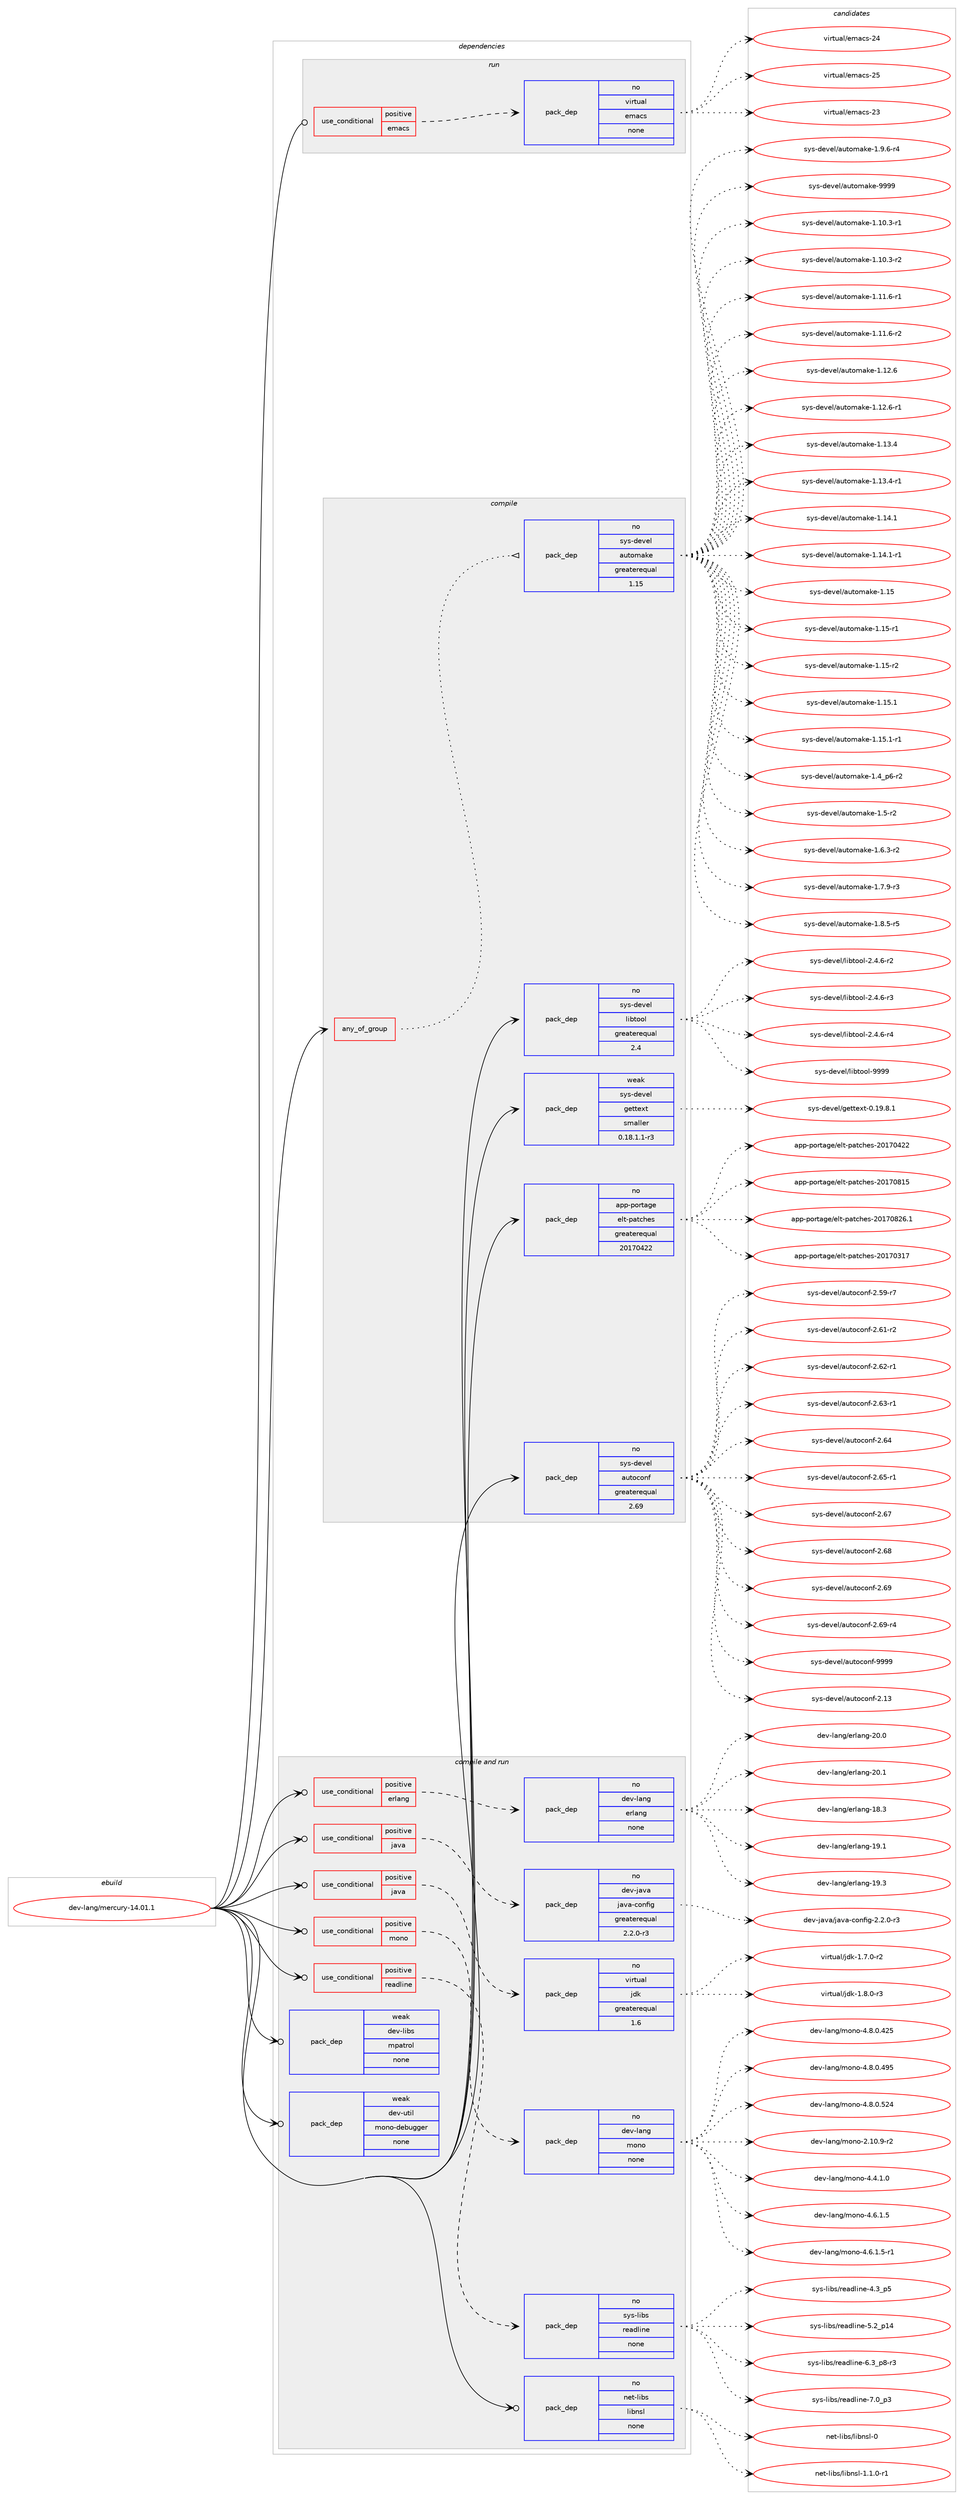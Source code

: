 digraph prolog {

# *************
# Graph options
# *************

newrank=true;
concentrate=true;
compound=true;
graph [rankdir=LR,fontname=Helvetica,fontsize=10,ranksep=1.5];#, ranksep=2.5, nodesep=0.2];
edge  [arrowhead=vee];
node  [fontname=Helvetica,fontsize=10];

# **********
# The ebuild
# **********

subgraph cluster_leftcol {
color=gray;
rank=same;
label=<<i>ebuild</i>>;
id [label="dev-lang/mercury-14.01.1", color=red, width=4, href="../dev-lang/mercury-14.01.1.svg"];
}

# ****************
# The dependencies
# ****************

subgraph cluster_midcol {
color=gray;
label=<<i>dependencies</i>>;
subgraph cluster_compile {
fillcolor="#eeeeee";
style=filled;
label=<<i>compile</i>>;
subgraph any3047 {
dependency107319 [label=<<TABLE BORDER="0" CELLBORDER="1" CELLSPACING="0" CELLPADDING="4"><TR><TD CELLPADDING="10">any_of_group</TD></TR></TABLE>>, shape=none, color=red];subgraph pack81252 {
dependency107320 [label=<<TABLE BORDER="0" CELLBORDER="1" CELLSPACING="0" CELLPADDING="4" WIDTH="220"><TR><TD ROWSPAN="6" CELLPADDING="30">pack_dep</TD></TR><TR><TD WIDTH="110">no</TD></TR><TR><TD>sys-devel</TD></TR><TR><TD>automake</TD></TR><TR><TD>greaterequal</TD></TR><TR><TD>1.15</TD></TR></TABLE>>, shape=none, color=blue];
}
dependency107319:e -> dependency107320:w [weight=20,style="dotted",arrowhead="oinv"];
}
id:e -> dependency107319:w [weight=20,style="solid",arrowhead="vee"];
subgraph pack81253 {
dependency107321 [label=<<TABLE BORDER="0" CELLBORDER="1" CELLSPACING="0" CELLPADDING="4" WIDTH="220"><TR><TD ROWSPAN="6" CELLPADDING="30">pack_dep</TD></TR><TR><TD WIDTH="110">no</TD></TR><TR><TD>app-portage</TD></TR><TR><TD>elt-patches</TD></TR><TR><TD>greaterequal</TD></TR><TR><TD>20170422</TD></TR></TABLE>>, shape=none, color=blue];
}
id:e -> dependency107321:w [weight=20,style="solid",arrowhead="vee"];
subgraph pack81254 {
dependency107322 [label=<<TABLE BORDER="0" CELLBORDER="1" CELLSPACING="0" CELLPADDING="4" WIDTH="220"><TR><TD ROWSPAN="6" CELLPADDING="30">pack_dep</TD></TR><TR><TD WIDTH="110">no</TD></TR><TR><TD>sys-devel</TD></TR><TR><TD>autoconf</TD></TR><TR><TD>greaterequal</TD></TR><TR><TD>2.69</TD></TR></TABLE>>, shape=none, color=blue];
}
id:e -> dependency107322:w [weight=20,style="solid",arrowhead="vee"];
subgraph pack81255 {
dependency107323 [label=<<TABLE BORDER="0" CELLBORDER="1" CELLSPACING="0" CELLPADDING="4" WIDTH="220"><TR><TD ROWSPAN="6" CELLPADDING="30">pack_dep</TD></TR><TR><TD WIDTH="110">no</TD></TR><TR><TD>sys-devel</TD></TR><TR><TD>libtool</TD></TR><TR><TD>greaterequal</TD></TR><TR><TD>2.4</TD></TR></TABLE>>, shape=none, color=blue];
}
id:e -> dependency107323:w [weight=20,style="solid",arrowhead="vee"];
subgraph pack81256 {
dependency107324 [label=<<TABLE BORDER="0" CELLBORDER="1" CELLSPACING="0" CELLPADDING="4" WIDTH="220"><TR><TD ROWSPAN="6" CELLPADDING="30">pack_dep</TD></TR><TR><TD WIDTH="110">weak</TD></TR><TR><TD>sys-devel</TD></TR><TR><TD>gettext</TD></TR><TR><TD>smaller</TD></TR><TR><TD>0.18.1.1-r3</TD></TR></TABLE>>, shape=none, color=blue];
}
id:e -> dependency107324:w [weight=20,style="solid",arrowhead="vee"];
}
subgraph cluster_compileandrun {
fillcolor="#eeeeee";
style=filled;
label=<<i>compile and run</i>>;
subgraph cond22990 {
dependency107325 [label=<<TABLE BORDER="0" CELLBORDER="1" CELLSPACING="0" CELLPADDING="4"><TR><TD ROWSPAN="3" CELLPADDING="10">use_conditional</TD></TR><TR><TD>positive</TD></TR><TR><TD>erlang</TD></TR></TABLE>>, shape=none, color=red];
subgraph pack81257 {
dependency107326 [label=<<TABLE BORDER="0" CELLBORDER="1" CELLSPACING="0" CELLPADDING="4" WIDTH="220"><TR><TD ROWSPAN="6" CELLPADDING="30">pack_dep</TD></TR><TR><TD WIDTH="110">no</TD></TR><TR><TD>dev-lang</TD></TR><TR><TD>erlang</TD></TR><TR><TD>none</TD></TR><TR><TD></TD></TR></TABLE>>, shape=none, color=blue];
}
dependency107325:e -> dependency107326:w [weight=20,style="dashed",arrowhead="vee"];
}
id:e -> dependency107325:w [weight=20,style="solid",arrowhead="odotvee"];
subgraph cond22991 {
dependency107327 [label=<<TABLE BORDER="0" CELLBORDER="1" CELLSPACING="0" CELLPADDING="4"><TR><TD ROWSPAN="3" CELLPADDING="10">use_conditional</TD></TR><TR><TD>positive</TD></TR><TR><TD>java</TD></TR></TABLE>>, shape=none, color=red];
subgraph pack81258 {
dependency107328 [label=<<TABLE BORDER="0" CELLBORDER="1" CELLSPACING="0" CELLPADDING="4" WIDTH="220"><TR><TD ROWSPAN="6" CELLPADDING="30">pack_dep</TD></TR><TR><TD WIDTH="110">no</TD></TR><TR><TD>dev-java</TD></TR><TR><TD>java-config</TD></TR><TR><TD>greaterequal</TD></TR><TR><TD>2.2.0-r3</TD></TR></TABLE>>, shape=none, color=blue];
}
dependency107327:e -> dependency107328:w [weight=20,style="dashed",arrowhead="vee"];
}
id:e -> dependency107327:w [weight=20,style="solid",arrowhead="odotvee"];
subgraph cond22992 {
dependency107329 [label=<<TABLE BORDER="0" CELLBORDER="1" CELLSPACING="0" CELLPADDING="4"><TR><TD ROWSPAN="3" CELLPADDING="10">use_conditional</TD></TR><TR><TD>positive</TD></TR><TR><TD>java</TD></TR></TABLE>>, shape=none, color=red];
subgraph pack81259 {
dependency107330 [label=<<TABLE BORDER="0" CELLBORDER="1" CELLSPACING="0" CELLPADDING="4" WIDTH="220"><TR><TD ROWSPAN="6" CELLPADDING="30">pack_dep</TD></TR><TR><TD WIDTH="110">no</TD></TR><TR><TD>virtual</TD></TR><TR><TD>jdk</TD></TR><TR><TD>greaterequal</TD></TR><TR><TD>1.6</TD></TR></TABLE>>, shape=none, color=blue];
}
dependency107329:e -> dependency107330:w [weight=20,style="dashed",arrowhead="vee"];
}
id:e -> dependency107329:w [weight=20,style="solid",arrowhead="odotvee"];
subgraph cond22993 {
dependency107331 [label=<<TABLE BORDER="0" CELLBORDER="1" CELLSPACING="0" CELLPADDING="4"><TR><TD ROWSPAN="3" CELLPADDING="10">use_conditional</TD></TR><TR><TD>positive</TD></TR><TR><TD>mono</TD></TR></TABLE>>, shape=none, color=red];
subgraph pack81260 {
dependency107332 [label=<<TABLE BORDER="0" CELLBORDER="1" CELLSPACING="0" CELLPADDING="4" WIDTH="220"><TR><TD ROWSPAN="6" CELLPADDING="30">pack_dep</TD></TR><TR><TD WIDTH="110">no</TD></TR><TR><TD>dev-lang</TD></TR><TR><TD>mono</TD></TR><TR><TD>none</TD></TR><TR><TD></TD></TR></TABLE>>, shape=none, color=blue];
}
dependency107331:e -> dependency107332:w [weight=20,style="dashed",arrowhead="vee"];
}
id:e -> dependency107331:w [weight=20,style="solid",arrowhead="odotvee"];
subgraph cond22994 {
dependency107333 [label=<<TABLE BORDER="0" CELLBORDER="1" CELLSPACING="0" CELLPADDING="4"><TR><TD ROWSPAN="3" CELLPADDING="10">use_conditional</TD></TR><TR><TD>positive</TD></TR><TR><TD>readline</TD></TR></TABLE>>, shape=none, color=red];
subgraph pack81261 {
dependency107334 [label=<<TABLE BORDER="0" CELLBORDER="1" CELLSPACING="0" CELLPADDING="4" WIDTH="220"><TR><TD ROWSPAN="6" CELLPADDING="30">pack_dep</TD></TR><TR><TD WIDTH="110">no</TD></TR><TR><TD>sys-libs</TD></TR><TR><TD>readline</TD></TR><TR><TD>none</TD></TR><TR><TD></TD></TR></TABLE>>, shape=none, color=blue];
}
dependency107333:e -> dependency107334:w [weight=20,style="dashed",arrowhead="vee"];
}
id:e -> dependency107333:w [weight=20,style="solid",arrowhead="odotvee"];
subgraph pack81262 {
dependency107335 [label=<<TABLE BORDER="0" CELLBORDER="1" CELLSPACING="0" CELLPADDING="4" WIDTH="220"><TR><TD ROWSPAN="6" CELLPADDING="30">pack_dep</TD></TR><TR><TD WIDTH="110">no</TD></TR><TR><TD>net-libs</TD></TR><TR><TD>libnsl</TD></TR><TR><TD>none</TD></TR><TR><TD></TD></TR></TABLE>>, shape=none, color=blue];
}
id:e -> dependency107335:w [weight=20,style="solid",arrowhead="odotvee"];
subgraph pack81263 {
dependency107336 [label=<<TABLE BORDER="0" CELLBORDER="1" CELLSPACING="0" CELLPADDING="4" WIDTH="220"><TR><TD ROWSPAN="6" CELLPADDING="30">pack_dep</TD></TR><TR><TD WIDTH="110">weak</TD></TR><TR><TD>dev-libs</TD></TR><TR><TD>mpatrol</TD></TR><TR><TD>none</TD></TR><TR><TD></TD></TR></TABLE>>, shape=none, color=blue];
}
id:e -> dependency107336:w [weight=20,style="solid",arrowhead="odotvee"];
subgraph pack81264 {
dependency107337 [label=<<TABLE BORDER="0" CELLBORDER="1" CELLSPACING="0" CELLPADDING="4" WIDTH="220"><TR><TD ROWSPAN="6" CELLPADDING="30">pack_dep</TD></TR><TR><TD WIDTH="110">weak</TD></TR><TR><TD>dev-util</TD></TR><TR><TD>mono-debugger</TD></TR><TR><TD>none</TD></TR><TR><TD></TD></TR></TABLE>>, shape=none, color=blue];
}
id:e -> dependency107337:w [weight=20,style="solid",arrowhead="odotvee"];
}
subgraph cluster_run {
fillcolor="#eeeeee";
style=filled;
label=<<i>run</i>>;
subgraph cond22995 {
dependency107338 [label=<<TABLE BORDER="0" CELLBORDER="1" CELLSPACING="0" CELLPADDING="4"><TR><TD ROWSPAN="3" CELLPADDING="10">use_conditional</TD></TR><TR><TD>positive</TD></TR><TR><TD>emacs</TD></TR></TABLE>>, shape=none, color=red];
subgraph pack81265 {
dependency107339 [label=<<TABLE BORDER="0" CELLBORDER="1" CELLSPACING="0" CELLPADDING="4" WIDTH="220"><TR><TD ROWSPAN="6" CELLPADDING="30">pack_dep</TD></TR><TR><TD WIDTH="110">no</TD></TR><TR><TD>virtual</TD></TR><TR><TD>emacs</TD></TR><TR><TD>none</TD></TR><TR><TD></TD></TR></TABLE>>, shape=none, color=blue];
}
dependency107338:e -> dependency107339:w [weight=20,style="dashed",arrowhead="vee"];
}
id:e -> dependency107338:w [weight=20,style="solid",arrowhead="odot"];
}
}

# **************
# The candidates
# **************

subgraph cluster_choices {
rank=same;
color=gray;
label=<<i>candidates</i>>;

subgraph choice81252 {
color=black;
nodesep=1;
choice11512111545100101118101108479711711611110997107101454946494846514511449 [label="sys-devel/automake-1.10.3-r1", color=red, width=4,href="../sys-devel/automake-1.10.3-r1.svg"];
choice11512111545100101118101108479711711611110997107101454946494846514511450 [label="sys-devel/automake-1.10.3-r2", color=red, width=4,href="../sys-devel/automake-1.10.3-r2.svg"];
choice11512111545100101118101108479711711611110997107101454946494946544511449 [label="sys-devel/automake-1.11.6-r1", color=red, width=4,href="../sys-devel/automake-1.11.6-r1.svg"];
choice11512111545100101118101108479711711611110997107101454946494946544511450 [label="sys-devel/automake-1.11.6-r2", color=red, width=4,href="../sys-devel/automake-1.11.6-r2.svg"];
choice1151211154510010111810110847971171161111099710710145494649504654 [label="sys-devel/automake-1.12.6", color=red, width=4,href="../sys-devel/automake-1.12.6.svg"];
choice11512111545100101118101108479711711611110997107101454946495046544511449 [label="sys-devel/automake-1.12.6-r1", color=red, width=4,href="../sys-devel/automake-1.12.6-r1.svg"];
choice1151211154510010111810110847971171161111099710710145494649514652 [label="sys-devel/automake-1.13.4", color=red, width=4,href="../sys-devel/automake-1.13.4.svg"];
choice11512111545100101118101108479711711611110997107101454946495146524511449 [label="sys-devel/automake-1.13.4-r1", color=red, width=4,href="../sys-devel/automake-1.13.4-r1.svg"];
choice1151211154510010111810110847971171161111099710710145494649524649 [label="sys-devel/automake-1.14.1", color=red, width=4,href="../sys-devel/automake-1.14.1.svg"];
choice11512111545100101118101108479711711611110997107101454946495246494511449 [label="sys-devel/automake-1.14.1-r1", color=red, width=4,href="../sys-devel/automake-1.14.1-r1.svg"];
choice115121115451001011181011084797117116111109971071014549464953 [label="sys-devel/automake-1.15", color=red, width=4,href="../sys-devel/automake-1.15.svg"];
choice1151211154510010111810110847971171161111099710710145494649534511449 [label="sys-devel/automake-1.15-r1", color=red, width=4,href="../sys-devel/automake-1.15-r1.svg"];
choice1151211154510010111810110847971171161111099710710145494649534511450 [label="sys-devel/automake-1.15-r2", color=red, width=4,href="../sys-devel/automake-1.15-r2.svg"];
choice1151211154510010111810110847971171161111099710710145494649534649 [label="sys-devel/automake-1.15.1", color=red, width=4,href="../sys-devel/automake-1.15.1.svg"];
choice11512111545100101118101108479711711611110997107101454946495346494511449 [label="sys-devel/automake-1.15.1-r1", color=red, width=4,href="../sys-devel/automake-1.15.1-r1.svg"];
choice115121115451001011181011084797117116111109971071014549465295112544511450 [label="sys-devel/automake-1.4_p6-r2", color=red, width=4,href="../sys-devel/automake-1.4_p6-r2.svg"];
choice11512111545100101118101108479711711611110997107101454946534511450 [label="sys-devel/automake-1.5-r2", color=red, width=4,href="../sys-devel/automake-1.5-r2.svg"];
choice115121115451001011181011084797117116111109971071014549465446514511450 [label="sys-devel/automake-1.6.3-r2", color=red, width=4,href="../sys-devel/automake-1.6.3-r2.svg"];
choice115121115451001011181011084797117116111109971071014549465546574511451 [label="sys-devel/automake-1.7.9-r3", color=red, width=4,href="../sys-devel/automake-1.7.9-r3.svg"];
choice115121115451001011181011084797117116111109971071014549465646534511453 [label="sys-devel/automake-1.8.5-r5", color=red, width=4,href="../sys-devel/automake-1.8.5-r5.svg"];
choice115121115451001011181011084797117116111109971071014549465746544511452 [label="sys-devel/automake-1.9.6-r4", color=red, width=4,href="../sys-devel/automake-1.9.6-r4.svg"];
choice115121115451001011181011084797117116111109971071014557575757 [label="sys-devel/automake-9999", color=red, width=4,href="../sys-devel/automake-9999.svg"];
dependency107320:e -> choice11512111545100101118101108479711711611110997107101454946494846514511449:w [style=dotted,weight="100"];
dependency107320:e -> choice11512111545100101118101108479711711611110997107101454946494846514511450:w [style=dotted,weight="100"];
dependency107320:e -> choice11512111545100101118101108479711711611110997107101454946494946544511449:w [style=dotted,weight="100"];
dependency107320:e -> choice11512111545100101118101108479711711611110997107101454946494946544511450:w [style=dotted,weight="100"];
dependency107320:e -> choice1151211154510010111810110847971171161111099710710145494649504654:w [style=dotted,weight="100"];
dependency107320:e -> choice11512111545100101118101108479711711611110997107101454946495046544511449:w [style=dotted,weight="100"];
dependency107320:e -> choice1151211154510010111810110847971171161111099710710145494649514652:w [style=dotted,weight="100"];
dependency107320:e -> choice11512111545100101118101108479711711611110997107101454946495146524511449:w [style=dotted,weight="100"];
dependency107320:e -> choice1151211154510010111810110847971171161111099710710145494649524649:w [style=dotted,weight="100"];
dependency107320:e -> choice11512111545100101118101108479711711611110997107101454946495246494511449:w [style=dotted,weight="100"];
dependency107320:e -> choice115121115451001011181011084797117116111109971071014549464953:w [style=dotted,weight="100"];
dependency107320:e -> choice1151211154510010111810110847971171161111099710710145494649534511449:w [style=dotted,weight="100"];
dependency107320:e -> choice1151211154510010111810110847971171161111099710710145494649534511450:w [style=dotted,weight="100"];
dependency107320:e -> choice1151211154510010111810110847971171161111099710710145494649534649:w [style=dotted,weight="100"];
dependency107320:e -> choice11512111545100101118101108479711711611110997107101454946495346494511449:w [style=dotted,weight="100"];
dependency107320:e -> choice115121115451001011181011084797117116111109971071014549465295112544511450:w [style=dotted,weight="100"];
dependency107320:e -> choice11512111545100101118101108479711711611110997107101454946534511450:w [style=dotted,weight="100"];
dependency107320:e -> choice115121115451001011181011084797117116111109971071014549465446514511450:w [style=dotted,weight="100"];
dependency107320:e -> choice115121115451001011181011084797117116111109971071014549465546574511451:w [style=dotted,weight="100"];
dependency107320:e -> choice115121115451001011181011084797117116111109971071014549465646534511453:w [style=dotted,weight="100"];
dependency107320:e -> choice115121115451001011181011084797117116111109971071014549465746544511452:w [style=dotted,weight="100"];
dependency107320:e -> choice115121115451001011181011084797117116111109971071014557575757:w [style=dotted,weight="100"];
}
subgraph choice81253 {
color=black;
nodesep=1;
choice97112112451121111141169710310147101108116451129711699104101115455048495548514955 [label="app-portage/elt-patches-20170317", color=red, width=4,href="../app-portage/elt-patches-20170317.svg"];
choice97112112451121111141169710310147101108116451129711699104101115455048495548525050 [label="app-portage/elt-patches-20170422", color=red, width=4,href="../app-portage/elt-patches-20170422.svg"];
choice97112112451121111141169710310147101108116451129711699104101115455048495548564953 [label="app-portage/elt-patches-20170815", color=red, width=4,href="../app-portage/elt-patches-20170815.svg"];
choice971121124511211111411697103101471011081164511297116991041011154550484955485650544649 [label="app-portage/elt-patches-20170826.1", color=red, width=4,href="../app-portage/elt-patches-20170826.1.svg"];
dependency107321:e -> choice97112112451121111141169710310147101108116451129711699104101115455048495548514955:w [style=dotted,weight="100"];
dependency107321:e -> choice97112112451121111141169710310147101108116451129711699104101115455048495548525050:w [style=dotted,weight="100"];
dependency107321:e -> choice97112112451121111141169710310147101108116451129711699104101115455048495548564953:w [style=dotted,weight="100"];
dependency107321:e -> choice971121124511211111411697103101471011081164511297116991041011154550484955485650544649:w [style=dotted,weight="100"];
}
subgraph choice81254 {
color=black;
nodesep=1;
choice115121115451001011181011084797117116111991111101024550464951 [label="sys-devel/autoconf-2.13", color=red, width=4,href="../sys-devel/autoconf-2.13.svg"];
choice1151211154510010111810110847971171161119911111010245504653574511455 [label="sys-devel/autoconf-2.59-r7", color=red, width=4,href="../sys-devel/autoconf-2.59-r7.svg"];
choice1151211154510010111810110847971171161119911111010245504654494511450 [label="sys-devel/autoconf-2.61-r2", color=red, width=4,href="../sys-devel/autoconf-2.61-r2.svg"];
choice1151211154510010111810110847971171161119911111010245504654504511449 [label="sys-devel/autoconf-2.62-r1", color=red, width=4,href="../sys-devel/autoconf-2.62-r1.svg"];
choice1151211154510010111810110847971171161119911111010245504654514511449 [label="sys-devel/autoconf-2.63-r1", color=red, width=4,href="../sys-devel/autoconf-2.63-r1.svg"];
choice115121115451001011181011084797117116111991111101024550465452 [label="sys-devel/autoconf-2.64", color=red, width=4,href="../sys-devel/autoconf-2.64.svg"];
choice1151211154510010111810110847971171161119911111010245504654534511449 [label="sys-devel/autoconf-2.65-r1", color=red, width=4,href="../sys-devel/autoconf-2.65-r1.svg"];
choice115121115451001011181011084797117116111991111101024550465455 [label="sys-devel/autoconf-2.67", color=red, width=4,href="../sys-devel/autoconf-2.67.svg"];
choice115121115451001011181011084797117116111991111101024550465456 [label="sys-devel/autoconf-2.68", color=red, width=4,href="../sys-devel/autoconf-2.68.svg"];
choice115121115451001011181011084797117116111991111101024550465457 [label="sys-devel/autoconf-2.69", color=red, width=4,href="../sys-devel/autoconf-2.69.svg"];
choice1151211154510010111810110847971171161119911111010245504654574511452 [label="sys-devel/autoconf-2.69-r4", color=red, width=4,href="../sys-devel/autoconf-2.69-r4.svg"];
choice115121115451001011181011084797117116111991111101024557575757 [label="sys-devel/autoconf-9999", color=red, width=4,href="../sys-devel/autoconf-9999.svg"];
dependency107322:e -> choice115121115451001011181011084797117116111991111101024550464951:w [style=dotted,weight="100"];
dependency107322:e -> choice1151211154510010111810110847971171161119911111010245504653574511455:w [style=dotted,weight="100"];
dependency107322:e -> choice1151211154510010111810110847971171161119911111010245504654494511450:w [style=dotted,weight="100"];
dependency107322:e -> choice1151211154510010111810110847971171161119911111010245504654504511449:w [style=dotted,weight="100"];
dependency107322:e -> choice1151211154510010111810110847971171161119911111010245504654514511449:w [style=dotted,weight="100"];
dependency107322:e -> choice115121115451001011181011084797117116111991111101024550465452:w [style=dotted,weight="100"];
dependency107322:e -> choice1151211154510010111810110847971171161119911111010245504654534511449:w [style=dotted,weight="100"];
dependency107322:e -> choice115121115451001011181011084797117116111991111101024550465455:w [style=dotted,weight="100"];
dependency107322:e -> choice115121115451001011181011084797117116111991111101024550465456:w [style=dotted,weight="100"];
dependency107322:e -> choice115121115451001011181011084797117116111991111101024550465457:w [style=dotted,weight="100"];
dependency107322:e -> choice1151211154510010111810110847971171161119911111010245504654574511452:w [style=dotted,weight="100"];
dependency107322:e -> choice115121115451001011181011084797117116111991111101024557575757:w [style=dotted,weight="100"];
}
subgraph choice81255 {
color=black;
nodesep=1;
choice1151211154510010111810110847108105981161111111084550465246544511450 [label="sys-devel/libtool-2.4.6-r2", color=red, width=4,href="../sys-devel/libtool-2.4.6-r2.svg"];
choice1151211154510010111810110847108105981161111111084550465246544511451 [label="sys-devel/libtool-2.4.6-r3", color=red, width=4,href="../sys-devel/libtool-2.4.6-r3.svg"];
choice1151211154510010111810110847108105981161111111084550465246544511452 [label="sys-devel/libtool-2.4.6-r4", color=red, width=4,href="../sys-devel/libtool-2.4.6-r4.svg"];
choice1151211154510010111810110847108105981161111111084557575757 [label="sys-devel/libtool-9999", color=red, width=4,href="../sys-devel/libtool-9999.svg"];
dependency107323:e -> choice1151211154510010111810110847108105981161111111084550465246544511450:w [style=dotted,weight="100"];
dependency107323:e -> choice1151211154510010111810110847108105981161111111084550465246544511451:w [style=dotted,weight="100"];
dependency107323:e -> choice1151211154510010111810110847108105981161111111084550465246544511452:w [style=dotted,weight="100"];
dependency107323:e -> choice1151211154510010111810110847108105981161111111084557575757:w [style=dotted,weight="100"];
}
subgraph choice81256 {
color=black;
nodesep=1;
choice1151211154510010111810110847103101116116101120116454846495746564649 [label="sys-devel/gettext-0.19.8.1", color=red, width=4,href="../sys-devel/gettext-0.19.8.1.svg"];
dependency107324:e -> choice1151211154510010111810110847103101116116101120116454846495746564649:w [style=dotted,weight="100"];
}
subgraph choice81257 {
color=black;
nodesep=1;
choice100101118451089711010347101114108971101034549564651 [label="dev-lang/erlang-18.3", color=red, width=4,href="../dev-lang/erlang-18.3.svg"];
choice100101118451089711010347101114108971101034549574649 [label="dev-lang/erlang-19.1", color=red, width=4,href="../dev-lang/erlang-19.1.svg"];
choice100101118451089711010347101114108971101034549574651 [label="dev-lang/erlang-19.3", color=red, width=4,href="../dev-lang/erlang-19.3.svg"];
choice100101118451089711010347101114108971101034550484648 [label="dev-lang/erlang-20.0", color=red, width=4,href="../dev-lang/erlang-20.0.svg"];
choice100101118451089711010347101114108971101034550484649 [label="dev-lang/erlang-20.1", color=red, width=4,href="../dev-lang/erlang-20.1.svg"];
dependency107326:e -> choice100101118451089711010347101114108971101034549564651:w [style=dotted,weight="100"];
dependency107326:e -> choice100101118451089711010347101114108971101034549574649:w [style=dotted,weight="100"];
dependency107326:e -> choice100101118451089711010347101114108971101034549574651:w [style=dotted,weight="100"];
dependency107326:e -> choice100101118451089711010347101114108971101034550484648:w [style=dotted,weight="100"];
dependency107326:e -> choice100101118451089711010347101114108971101034550484649:w [style=dotted,weight="100"];
}
subgraph choice81258 {
color=black;
nodesep=1;
choice10010111845106971189747106971189745991111101021051034550465046484511451 [label="dev-java/java-config-2.2.0-r3", color=red, width=4,href="../dev-java/java-config-2.2.0-r3.svg"];
dependency107328:e -> choice10010111845106971189747106971189745991111101021051034550465046484511451:w [style=dotted,weight="100"];
}
subgraph choice81259 {
color=black;
nodesep=1;
choice11810511411611797108471061001074549465546484511450 [label="virtual/jdk-1.7.0-r2", color=red, width=4,href="../virtual/jdk-1.7.0-r2.svg"];
choice11810511411611797108471061001074549465646484511451 [label="virtual/jdk-1.8.0-r3", color=red, width=4,href="../virtual/jdk-1.8.0-r3.svg"];
dependency107330:e -> choice11810511411611797108471061001074549465546484511450:w [style=dotted,weight="100"];
dependency107330:e -> choice11810511411611797108471061001074549465646484511451:w [style=dotted,weight="100"];
}
subgraph choice81260 {
color=black;
nodesep=1;
choice100101118451089711010347109111110111455046494846574511450 [label="dev-lang/mono-2.10.9-r2", color=red, width=4,href="../dev-lang/mono-2.10.9-r2.svg"];
choice1001011184510897110103471091111101114552465246494648 [label="dev-lang/mono-4.4.1.0", color=red, width=4,href="../dev-lang/mono-4.4.1.0.svg"];
choice1001011184510897110103471091111101114552465446494653 [label="dev-lang/mono-4.6.1.5", color=red, width=4,href="../dev-lang/mono-4.6.1.5.svg"];
choice10010111845108971101034710911111011145524654464946534511449 [label="dev-lang/mono-4.6.1.5-r1", color=red, width=4,href="../dev-lang/mono-4.6.1.5-r1.svg"];
choice10010111845108971101034710911111011145524656464846525053 [label="dev-lang/mono-4.8.0.425", color=red, width=4,href="../dev-lang/mono-4.8.0.425.svg"];
choice10010111845108971101034710911111011145524656464846525753 [label="dev-lang/mono-4.8.0.495", color=red, width=4,href="../dev-lang/mono-4.8.0.495.svg"];
choice10010111845108971101034710911111011145524656464846535052 [label="dev-lang/mono-4.8.0.524", color=red, width=4,href="../dev-lang/mono-4.8.0.524.svg"];
dependency107332:e -> choice100101118451089711010347109111110111455046494846574511450:w [style=dotted,weight="100"];
dependency107332:e -> choice1001011184510897110103471091111101114552465246494648:w [style=dotted,weight="100"];
dependency107332:e -> choice1001011184510897110103471091111101114552465446494653:w [style=dotted,weight="100"];
dependency107332:e -> choice10010111845108971101034710911111011145524654464946534511449:w [style=dotted,weight="100"];
dependency107332:e -> choice10010111845108971101034710911111011145524656464846525053:w [style=dotted,weight="100"];
dependency107332:e -> choice10010111845108971101034710911111011145524656464846525753:w [style=dotted,weight="100"];
dependency107332:e -> choice10010111845108971101034710911111011145524656464846535052:w [style=dotted,weight="100"];
}
subgraph choice81261 {
color=black;
nodesep=1;
choice11512111545108105981154711410197100108105110101455246519511253 [label="sys-libs/readline-4.3_p5", color=red, width=4,href="../sys-libs/readline-4.3_p5.svg"];
choice1151211154510810598115471141019710010810511010145534650951124952 [label="sys-libs/readline-5.2_p14", color=red, width=4,href="../sys-libs/readline-5.2_p14.svg"];
choice115121115451081059811547114101971001081051101014554465195112564511451 [label="sys-libs/readline-6.3_p8-r3", color=red, width=4,href="../sys-libs/readline-6.3_p8-r3.svg"];
choice11512111545108105981154711410197100108105110101455546489511251 [label="sys-libs/readline-7.0_p3", color=red, width=4,href="../sys-libs/readline-7.0_p3.svg"];
dependency107334:e -> choice11512111545108105981154711410197100108105110101455246519511253:w [style=dotted,weight="100"];
dependency107334:e -> choice1151211154510810598115471141019710010810511010145534650951124952:w [style=dotted,weight="100"];
dependency107334:e -> choice115121115451081059811547114101971001081051101014554465195112564511451:w [style=dotted,weight="100"];
dependency107334:e -> choice11512111545108105981154711410197100108105110101455546489511251:w [style=dotted,weight="100"];
}
subgraph choice81262 {
color=black;
nodesep=1;
choice110101116451081059811547108105981101151084548 [label="net-libs/libnsl-0", color=red, width=4,href="../net-libs/libnsl-0.svg"];
choice110101116451081059811547108105981101151084549464946484511449 [label="net-libs/libnsl-1.1.0-r1", color=red, width=4,href="../net-libs/libnsl-1.1.0-r1.svg"];
dependency107335:e -> choice110101116451081059811547108105981101151084548:w [style=dotted,weight="100"];
dependency107335:e -> choice110101116451081059811547108105981101151084549464946484511449:w [style=dotted,weight="100"];
}
subgraph choice81263 {
color=black;
nodesep=1;
}
subgraph choice81264 {
color=black;
nodesep=1;
}
subgraph choice81265 {
color=black;
nodesep=1;
choice11810511411611797108471011099799115455051 [label="virtual/emacs-23", color=red, width=4,href="../virtual/emacs-23.svg"];
choice11810511411611797108471011099799115455052 [label="virtual/emacs-24", color=red, width=4,href="../virtual/emacs-24.svg"];
choice11810511411611797108471011099799115455053 [label="virtual/emacs-25", color=red, width=4,href="../virtual/emacs-25.svg"];
dependency107339:e -> choice11810511411611797108471011099799115455051:w [style=dotted,weight="100"];
dependency107339:e -> choice11810511411611797108471011099799115455052:w [style=dotted,weight="100"];
dependency107339:e -> choice11810511411611797108471011099799115455053:w [style=dotted,weight="100"];
}
}

}
